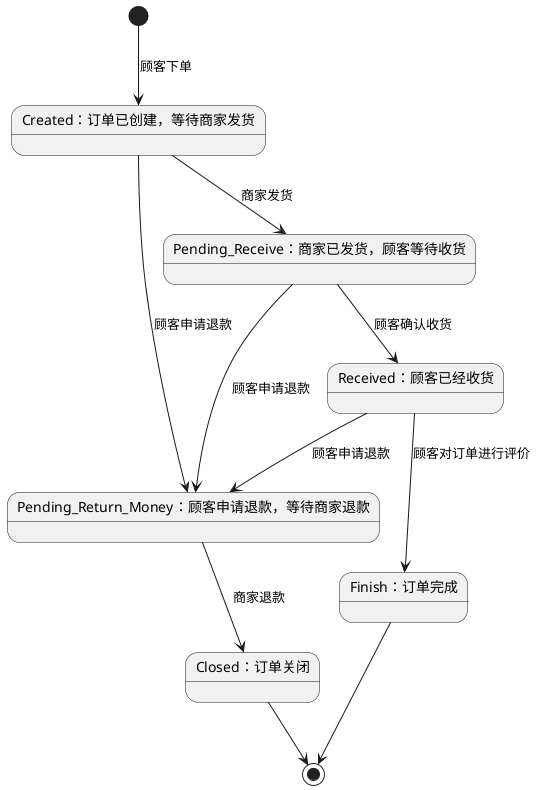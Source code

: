 @startuml

state "Created：订单已创建，等待商家发货" as Created
state "Pending_Receive：商家已发货，顾客等待收货" as Pending_Receive
state "Received：顾客已经收货" as Received
state "Pending_Return_Money：顾客申请退款，等待商家退款" as Pending_Return_Money
state "Closed：订单关闭" as Closed
state "Finish：订单完成" as Finish

[*] --> Created : 顾客下单
Created --> Pending_Receive : 商家发货
Created -right-> Pending_Return_Money : 顾客申请退款
Pending_Receive --> Pending_Return_Money : 顾客申请退款
Pending_Receive --> Received : 顾客确认收货
Received --> Pending_Return_Money : 顾客申请退款

Pending_Return_Money --> Closed : 商家退款
Received --> Finish : 顾客对订单进行评价

Closed --> [*]
Finish --> [*]

@enduml
